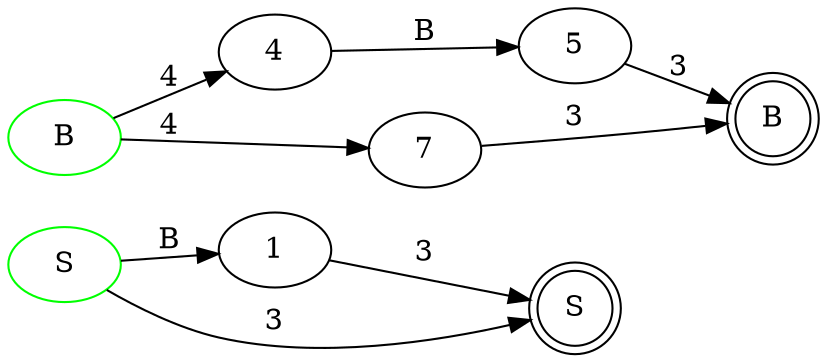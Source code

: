 digraph g
{
rankdir = LR
0[label="S", color="green"]
1
2[label="S",shape="doublecircle"]
3[label="B", color="green"]
4
5
6[label="B",shape="doublecircle"]
7

0 -> 1[label = "B"]
1 -> 2[label = "3"]
0 -> 2[label = "3"]
3 -> 4[label = "4"]
4 -> 5[label = "B"]
5 -> 6[label = "3"]
3 -> 7[label = "4"]
7 -> 6[label = "3"]
}
